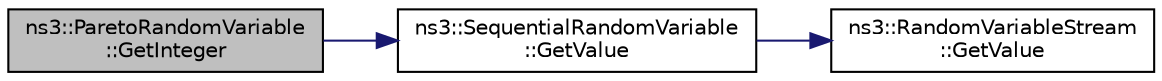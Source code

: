 digraph "ns3::ParetoRandomVariable::GetInteger"
{
  edge [fontname="Helvetica",fontsize="10",labelfontname="Helvetica",labelfontsize="10"];
  node [fontname="Helvetica",fontsize="10",shape=record];
  rankdir="LR";
  Node1 [label="ns3::ParetoRandomVariable\l::GetInteger",height=0.2,width=0.4,color="black", fillcolor="grey75", style="filled", fontcolor="black"];
  Node1 -> Node2 [color="midnightblue",fontsize="10",style="solid"];
  Node2 [label="ns3::SequentialRandomVariable\l::GetValue",height=0.2,width=0.4,color="black", fillcolor="white", style="filled",URL="$de/df4/classns3_1_1SequentialRandomVariable.html#a78f36ee1a8102df7d7d40c4490ddf250",tooltip="Get the next random value as a double drawn from the distribution. "];
  Node2 -> Node3 [color="midnightblue",fontsize="10",style="solid"];
  Node3 [label="ns3::RandomVariableStream\l::GetValue",height=0.2,width=0.4,color="black", fillcolor="white", style="filled",URL="$dc/daa/classns3_1_1RandomVariableStream.html#a4fa5944dc4cb11544e661ed23072b36c",tooltip="Get the next random value as a double drawn from the distribution. "];
}
